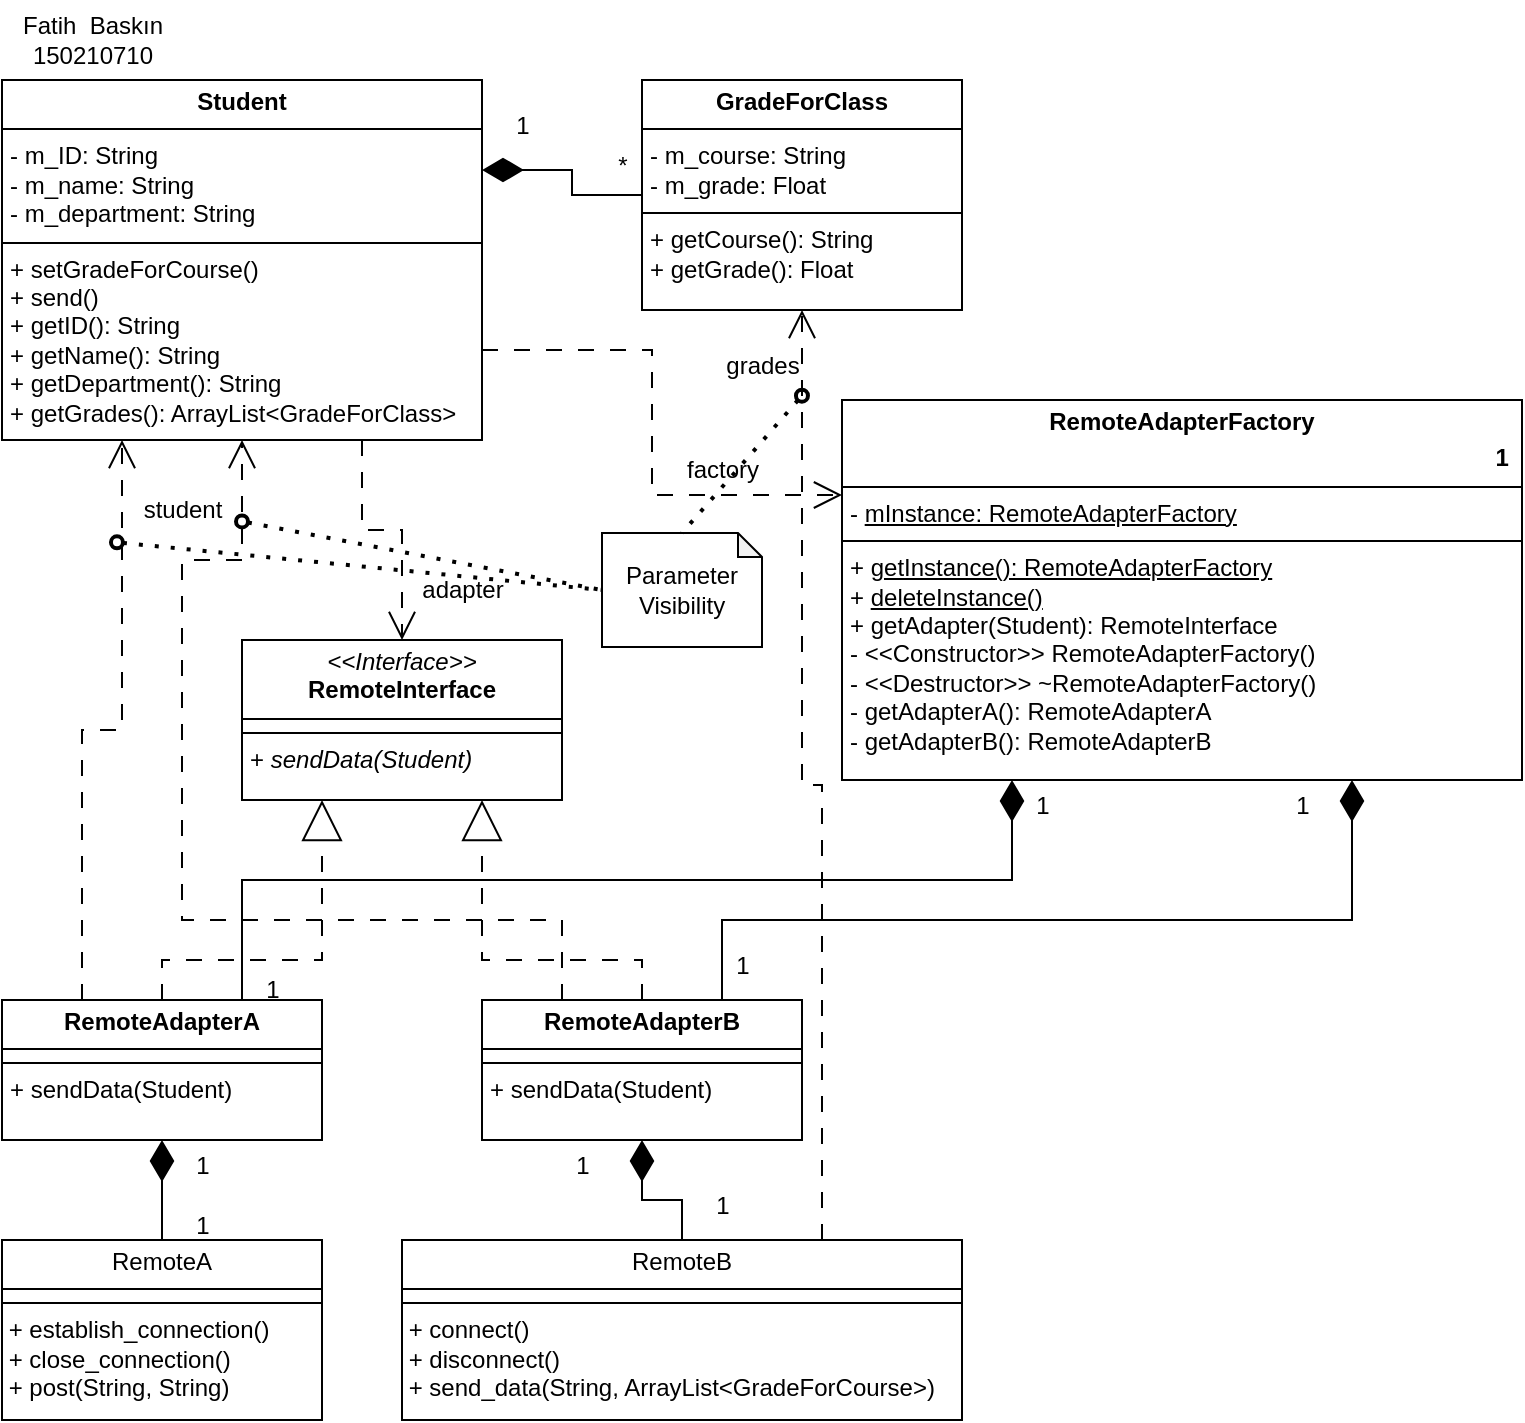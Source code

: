 <mxfile version="24.2.1" type="google">
  <diagram name="Sayfa -1" id="UvITlpwWKzXGR2NqDm1M">
    <mxGraphModel grid="1" page="1" gridSize="10" guides="1" tooltips="1" connect="1" arrows="1" fold="1" pageScale="1" pageWidth="827" pageHeight="1169" math="0" shadow="0">
      <root>
        <mxCell id="0" />
        <mxCell id="1" parent="0" />
        <mxCell id="0XwNcyp3eTYj47bVXHSC-2" value="&lt;p style=&quot;margin:0px;margin-top:4px;text-align:center;&quot;&gt;&lt;i&gt;&amp;lt;&amp;lt;Interface&amp;gt;&amp;gt;&lt;/i&gt;&lt;br&gt;&lt;b&gt;RemoteInterface&lt;/b&gt;&lt;/p&gt;&lt;hr size=&quot;1&quot; style=&quot;border-style:solid;&quot;&gt;&lt;hr size=&quot;1&quot; style=&quot;border-style:solid;&quot;&gt;&lt;p style=&quot;margin:0px;margin-left:4px;&quot;&gt;+ &lt;i&gt;sendData(Student)&lt;/i&gt;&lt;/p&gt;" style="verticalAlign=top;align=left;overflow=fill;html=1;whiteSpace=wrap;" vertex="1" parent="1">
          <mxGeometry x="160" y="360" width="160" height="80" as="geometry" />
        </mxCell>
        <mxCell id="0XwNcyp3eTYj47bVXHSC-42" style="edgeStyle=orthogonalEdgeStyle;rounded=0;orthogonalLoop=1;jettySize=auto;html=1;exitX=0.5;exitY=0;exitDx=0;exitDy=0;entryX=0.25;entryY=1;entryDx=0;entryDy=0;endArrow=block;endFill=0;endSize=18;dashed=1;dashPattern=8 8;" edge="1" parent="1" source="0XwNcyp3eTYj47bVXHSC-34" target="0XwNcyp3eTYj47bVXHSC-2">
          <mxGeometry relative="1" as="geometry">
            <Array as="points">
              <mxPoint x="120" y="520" />
              <mxPoint x="200" y="520" />
            </Array>
          </mxGeometry>
        </mxCell>
        <mxCell id="0XwNcyp3eTYj47bVXHSC-45" style="edgeStyle=orthogonalEdgeStyle;rounded=0;orthogonalLoop=1;jettySize=auto;html=1;exitX=0.75;exitY=0;exitDx=0;exitDy=0;endArrow=diamondThin;endFill=1;endSize=18;entryX=0.25;entryY=1;entryDx=0;entryDy=0;" edge="1" parent="1" source="0XwNcyp3eTYj47bVXHSC-34" target="0XwNcyp3eTYj47bVXHSC-44">
          <mxGeometry relative="1" as="geometry">
            <mxPoint x="530" y="480" as="targetPoint" />
            <Array as="points">
              <mxPoint x="160" y="480" />
              <mxPoint x="545" y="480" />
            </Array>
          </mxGeometry>
        </mxCell>
        <mxCell id="0XwNcyp3eTYj47bVXHSC-61" style="edgeStyle=orthogonalEdgeStyle;rounded=0;orthogonalLoop=1;jettySize=auto;html=1;exitX=0.25;exitY=0;exitDx=0;exitDy=0;entryX=0.25;entryY=1;entryDx=0;entryDy=0;dashed=1;dashPattern=8 8;endArrow=open;endFill=0;endSize=12;" edge="1" parent="1" source="0XwNcyp3eTYj47bVXHSC-34" target="0XwNcyp3eTYj47bVXHSC-55">
          <mxGeometry relative="1" as="geometry" />
        </mxCell>
        <mxCell id="0XwNcyp3eTYj47bVXHSC-34" value="&lt;p style=&quot;margin:0px;margin-top:4px;text-align:center;&quot;&gt;&lt;b&gt;RemoteAdapterA&lt;/b&gt;&lt;/p&gt;&lt;hr size=&quot;1&quot; style=&quot;border-style:solid;&quot;&gt;&lt;hr size=&quot;1&quot; style=&quot;border-style:solid;&quot;&gt;&lt;p style=&quot;margin:0px;margin-left:4px;&quot;&gt;+ sendData(Student)&lt;/p&gt;" style="verticalAlign=top;align=left;overflow=fill;html=1;whiteSpace=wrap;" vertex="1" parent="1">
          <mxGeometry x="40" y="540" width="160" height="70" as="geometry" />
        </mxCell>
        <mxCell id="0XwNcyp3eTYj47bVXHSC-41" style="edgeStyle=orthogonalEdgeStyle;rounded=0;orthogonalLoop=1;jettySize=auto;html=1;exitX=0.5;exitY=0;exitDx=0;exitDy=0;endArrow=diamondThin;endFill=1;endSize=18;" edge="1" parent="1" source="0XwNcyp3eTYj47bVXHSC-36" target="0XwNcyp3eTYj47bVXHSC-34">
          <mxGeometry relative="1" as="geometry" />
        </mxCell>
        <mxCell id="0XwNcyp3eTYj47bVXHSC-36" value="&lt;p style=&quot;margin:0px;margin-top:4px;text-align:center;&quot;&gt;RemoteA&lt;/p&gt;&lt;hr size=&quot;1&quot; style=&quot;border-style:solid;&quot;&gt;&lt;hr size=&quot;1&quot; style=&quot;border-style:solid;&quot;&gt;&lt;div&gt;&amp;nbsp;+ establish_connection()&lt;/div&gt;&lt;div&gt;&amp;nbsp;+ close_connection()&lt;/div&gt;&amp;nbsp;+ post(String, String)&lt;p style=&quot;margin:0px;margin-left:4px;&quot;&gt;&lt;/p&gt;" style="verticalAlign=top;align=left;overflow=fill;html=1;whiteSpace=wrap;" vertex="1" parent="1">
          <mxGeometry x="40" y="660" width="160" height="90" as="geometry" />
        </mxCell>
        <mxCell id="0XwNcyp3eTYj47bVXHSC-43" style="edgeStyle=orthogonalEdgeStyle;rounded=0;orthogonalLoop=1;jettySize=auto;html=1;exitX=0.5;exitY=0;exitDx=0;exitDy=0;entryX=0.75;entryY=1;entryDx=0;entryDy=0;endArrow=block;endFill=0;endSize=18;dashed=1;dashPattern=8 8;" edge="1" parent="1" source="0XwNcyp3eTYj47bVXHSC-38" target="0XwNcyp3eTYj47bVXHSC-2">
          <mxGeometry relative="1" as="geometry">
            <Array as="points">
              <mxPoint x="360" y="520" />
              <mxPoint x="280" y="520" />
            </Array>
          </mxGeometry>
        </mxCell>
        <mxCell id="0XwNcyp3eTYj47bVXHSC-46" style="edgeStyle=orthogonalEdgeStyle;rounded=0;orthogonalLoop=1;jettySize=auto;html=1;exitX=0.75;exitY=0;exitDx=0;exitDy=0;entryX=0.75;entryY=1;entryDx=0;entryDy=0;endArrow=diamondThin;endFill=1;endSize=18;" edge="1" parent="1" source="0XwNcyp3eTYj47bVXHSC-38" target="0XwNcyp3eTYj47bVXHSC-44">
          <mxGeometry relative="1" as="geometry">
            <Array as="points">
              <mxPoint x="400" y="500" />
              <mxPoint x="715" y="500" />
            </Array>
          </mxGeometry>
        </mxCell>
        <mxCell id="0XwNcyp3eTYj47bVXHSC-62" style="edgeStyle=orthogonalEdgeStyle;rounded=0;orthogonalLoop=1;jettySize=auto;html=1;exitX=0.25;exitY=0;exitDx=0;exitDy=0;entryX=0.5;entryY=1;entryDx=0;entryDy=0;dashed=1;dashPattern=8 8;endSize=12;endArrow=open;endFill=0;" edge="1" parent="1" source="0XwNcyp3eTYj47bVXHSC-38" target="0XwNcyp3eTYj47bVXHSC-55">
          <mxGeometry relative="1" as="geometry">
            <Array as="points">
              <mxPoint x="320" y="500" />
              <mxPoint x="130" y="500" />
              <mxPoint x="130" y="320" />
              <mxPoint x="160" y="320" />
            </Array>
          </mxGeometry>
        </mxCell>
        <mxCell id="0XwNcyp3eTYj47bVXHSC-38" value="&lt;p style=&quot;margin:0px;margin-top:4px;text-align:center;&quot;&gt;&lt;b&gt;RemoteAdapterB&lt;/b&gt;&lt;/p&gt;&lt;hr size=&quot;1&quot; style=&quot;border-style:solid;&quot;&gt;&lt;hr size=&quot;1&quot; style=&quot;border-style:solid;&quot;&gt;&lt;p style=&quot;margin:0px;margin-left:4px;&quot;&gt;+ sendData(Student)&lt;/p&gt;" style="verticalAlign=top;align=left;overflow=fill;html=1;whiteSpace=wrap;" vertex="1" parent="1">
          <mxGeometry x="280" y="540" width="160" height="70" as="geometry" />
        </mxCell>
        <mxCell id="0XwNcyp3eTYj47bVXHSC-40" style="edgeStyle=orthogonalEdgeStyle;rounded=0;orthogonalLoop=1;jettySize=auto;html=1;exitX=0.5;exitY=0;exitDx=0;exitDy=0;endArrow=diamondThin;endFill=1;endSize=18;" edge="1" parent="1" source="0XwNcyp3eTYj47bVXHSC-39" target="0XwNcyp3eTYj47bVXHSC-38">
          <mxGeometry relative="1" as="geometry" />
        </mxCell>
        <mxCell id="0XwNcyp3eTYj47bVXHSC-63" style="edgeStyle=orthogonalEdgeStyle;rounded=0;orthogonalLoop=1;jettySize=auto;html=1;exitX=0.75;exitY=0;exitDx=0;exitDy=0;endArrow=open;endFill=0;dashed=1;dashPattern=8 8;endSize=12;" edge="1" parent="1" source="0XwNcyp3eTYj47bVXHSC-39" target="0XwNcyp3eTYj47bVXHSC-56">
          <mxGeometry relative="1" as="geometry" />
        </mxCell>
        <mxCell id="0XwNcyp3eTYj47bVXHSC-39" value="&lt;p style=&quot;margin:0px;margin-top:4px;text-align:center;&quot;&gt;RemoteB&lt;/p&gt;&lt;hr size=&quot;1&quot; style=&quot;border-style:solid;&quot;&gt;&lt;hr size=&quot;1&quot; style=&quot;border-style:solid;&quot;&gt;&lt;div&gt;&amp;nbsp;+ connect()&lt;/div&gt;&lt;div&gt;&amp;nbsp;+ disconnect()&lt;/div&gt;&amp;nbsp;+ send_data(String, ArrayList&amp;lt;GradeForCourse&amp;gt;)&lt;p style=&quot;margin:0px;margin-left:4px;&quot;&gt;&lt;/p&gt;" style="verticalAlign=top;align=left;overflow=fill;html=1;whiteSpace=wrap;" vertex="1" parent="1">
          <mxGeometry x="240" y="660" width="280" height="90" as="geometry" />
        </mxCell>
        <mxCell id="0XwNcyp3eTYj47bVXHSC-44" value="&lt;p style=&quot;margin:0px;margin-top:4px;text-align:center;&quot;&gt;&lt;b&gt;RemoteAdapterFactory&lt;/b&gt;&lt;/p&gt;&lt;p style=&quot;margin:0px;margin-top:4px;text-align:center;&quot;&gt;&lt;b&gt;&lt;span style=&quot;white-space: pre;&quot;&gt;&#x9;&lt;/span&gt;&lt;span style=&quot;white-space: pre;&quot;&gt;&#x9;&lt;/span&gt;&lt;span style=&quot;white-space: pre;&quot;&gt;&#x9;&lt;/span&gt;&lt;span style=&quot;white-space: pre;&quot;&gt;&#x9;&lt;/span&gt;&lt;span style=&quot;white-space: pre;&quot;&gt;&#x9;&lt;/span&gt;&lt;span style=&quot;white-space: pre;&quot;&gt;&#x9;&lt;/span&gt;&lt;span style=&quot;white-space: pre;&quot;&gt;&#x9;&lt;/span&gt;&lt;span style=&quot;white-space: pre;&quot;&gt;&#x9;&lt;/span&gt;&lt;span style=&quot;white-space: pre;&quot;&gt;&#x9;&lt;/span&gt;&lt;span style=&quot;white-space: pre;&quot;&gt;&#x9;&lt;/span&gt;&lt;span style=&quot;white-space: pre;&quot;&gt;&#x9;&lt;/span&gt;&lt;span style=&quot;white-space: pre;&quot;&gt;&#x9;&lt;/span&gt;1&lt;br&gt;&lt;/b&gt;&lt;/p&gt;&lt;hr size=&quot;1&quot; style=&quot;border-style:solid;&quot;&gt;&lt;p style=&quot;margin:0px;margin-left:4px;&quot;&gt;- &lt;u&gt;mInstance: RemoteAdapterFactory&lt;/u&gt;&lt;/p&gt;&lt;hr size=&quot;1&quot; style=&quot;border-style:solid;&quot;&gt;&lt;p style=&quot;margin:0px;margin-left:4px;&quot;&gt;+ &lt;u&gt;getInstance(): RemoteAdapterFactory&lt;/u&gt;&lt;/p&gt;&lt;p style=&quot;margin:0px;margin-left:4px;&quot;&gt;+ &lt;u&gt;deleteInstance()&lt;/u&gt;&lt;/p&gt;&lt;p style=&quot;margin:0px;margin-left:4px;&quot;&gt;+ getAdapter(Student): RemoteInterface&lt;/p&gt;&lt;p style=&quot;margin:0px;margin-left:4px;&quot;&gt;- &amp;lt;&amp;lt;Constructor&amp;gt;&amp;gt; RemoteAdapterFactory()&lt;/p&gt;&lt;p style=&quot;margin:0px;margin-left:4px;&quot;&gt;- &amp;lt;&amp;lt;Destructor&amp;gt;&amp;gt; ~RemoteAdapterFactory()&lt;/p&gt;&lt;p style=&quot;margin:0px;margin-left:4px;&quot;&gt;- getAdapterA(): RemoteAdapterA&lt;/p&gt;&lt;p style=&quot;margin:0px;margin-left:4px;&quot;&gt;- getAdapterB(): RemoteAdapterB&lt;br&gt;&lt;/p&gt;" style="verticalAlign=top;align=left;overflow=fill;html=1;whiteSpace=wrap;" vertex="1" parent="1">
          <mxGeometry x="460" y="240" width="340" height="190" as="geometry" />
        </mxCell>
        <mxCell id="0XwNcyp3eTYj47bVXHSC-59" style="edgeStyle=orthogonalEdgeStyle;rounded=0;orthogonalLoop=1;jettySize=auto;html=1;exitX=1;exitY=0.75;exitDx=0;exitDy=0;entryX=0;entryY=0.25;entryDx=0;entryDy=0;dashed=1;dashPattern=8 8;endArrow=open;endFill=0;endSize=12;" edge="1" parent="1" source="0XwNcyp3eTYj47bVXHSC-55" target="0XwNcyp3eTYj47bVXHSC-44">
          <mxGeometry relative="1" as="geometry" />
        </mxCell>
        <mxCell id="0XwNcyp3eTYj47bVXHSC-60" style="edgeStyle=orthogonalEdgeStyle;rounded=0;orthogonalLoop=1;jettySize=auto;html=1;exitX=0.75;exitY=1;exitDx=0;exitDy=0;endSize=12;endArrow=open;endFill=0;dashed=1;dashPattern=8 8;" edge="1" parent="1" source="0XwNcyp3eTYj47bVXHSC-55" target="0XwNcyp3eTYj47bVXHSC-2">
          <mxGeometry relative="1" as="geometry" />
        </mxCell>
        <mxCell id="0XwNcyp3eTYj47bVXHSC-55" value="&lt;p style=&quot;margin:0px;margin-top:4px;text-align:center;&quot;&gt;&lt;b&gt;Student&lt;/b&gt;&lt;/p&gt;&lt;hr size=&quot;1&quot; style=&quot;border-style:solid;&quot;&gt;&lt;p style=&quot;margin:0px;margin-left:4px;&quot;&gt;- m_ID: String&lt;br&gt;&lt;/p&gt;&lt;p style=&quot;margin:0px;margin-left:4px;&quot;&gt;- m_name: String&lt;br&gt;&lt;/p&gt;&lt;p style=&quot;margin:0px;margin-left:4px;&quot;&gt;- m_department: String&lt;br&gt;&lt;/p&gt;&lt;hr size=&quot;1&quot; style=&quot;border-style:solid;&quot;&gt;&lt;p style=&quot;margin:0px;margin-left:4px;&quot;&gt;+ setGradeForCourse()&lt;/p&gt;&lt;p style=&quot;margin:0px;margin-left:4px;&quot;&gt;+ send()&lt;/p&gt;&lt;p style=&quot;margin:0px;margin-left:4px;&quot;&gt;+ getID(): String&lt;br&gt;&lt;/p&gt;&lt;p style=&quot;margin:0px;margin-left:4px;&quot;&gt;+ getName(): String&lt;br&gt;&lt;/p&gt;&lt;p style=&quot;margin:0px;margin-left:4px;&quot;&gt;+ getDepartment(): String&lt;br&gt;&lt;/p&gt;&lt;p style=&quot;margin:0px;margin-left:4px;&quot;&gt;+ getGrades(): ArrayList&amp;lt;GradeForClass&amp;gt;&lt;br&gt;&lt;/p&gt;" style="verticalAlign=top;align=left;overflow=fill;html=1;whiteSpace=wrap;" vertex="1" parent="1">
          <mxGeometry x="40" y="80" width="240" height="180" as="geometry" />
        </mxCell>
        <mxCell id="0XwNcyp3eTYj47bVXHSC-58" style="edgeStyle=orthogonalEdgeStyle;rounded=0;orthogonalLoop=1;jettySize=auto;html=1;exitX=0;exitY=0.5;exitDx=0;exitDy=0;entryX=1;entryY=0.25;entryDx=0;entryDy=0;endArrow=diamondThin;endFill=1;endSize=18;" edge="1" parent="1" source="0XwNcyp3eTYj47bVXHSC-56" target="0XwNcyp3eTYj47bVXHSC-55">
          <mxGeometry relative="1" as="geometry" />
        </mxCell>
        <mxCell id="0XwNcyp3eTYj47bVXHSC-56" value="&lt;p style=&quot;margin:0px;margin-top:4px;text-align:center;&quot;&gt;&lt;b&gt;GradeForClass&lt;/b&gt;&lt;/p&gt;&lt;hr size=&quot;1&quot; style=&quot;border-style:solid;&quot;&gt;&lt;p style=&quot;margin:0px;margin-left:4px;&quot;&gt;- m_course: String&lt;/p&gt;&lt;p style=&quot;margin:0px;margin-left:4px;&quot;&gt;- m_grade: Float&lt;br&gt;&lt;/p&gt;&lt;hr size=&quot;1&quot; style=&quot;border-style:solid;&quot;&gt;&lt;p style=&quot;margin:0px;margin-left:4px;&quot;&gt;+ getCourse(): String&lt;/p&gt;&lt;p style=&quot;margin:0px;margin-left:4px;&quot;&gt;+ getGrade(): Float&lt;br&gt;&lt;/p&gt;" style="verticalAlign=top;align=left;overflow=fill;html=1;whiteSpace=wrap;" vertex="1" parent="1">
          <mxGeometry x="360" y="80" width="160" height="115" as="geometry" />
        </mxCell>
        <mxCell id="0XwNcyp3eTYj47bVXHSC-64" value="&lt;div&gt;Fatih&amp;nbsp; Baskın&lt;/div&gt;&lt;div&gt;150210710&lt;br&gt;&lt;/div&gt;" style="text;html=1;align=center;verticalAlign=middle;resizable=0;points=[];autosize=1;strokeColor=none;fillColor=none;" vertex="1" parent="1">
          <mxGeometry x="40" y="40" width="90" height="40" as="geometry" />
        </mxCell>
        <mxCell id="0XwNcyp3eTYj47bVXHSC-65" value="1" style="text;html=1;align=center;verticalAlign=middle;resizable=0;points=[];autosize=1;strokeColor=none;fillColor=none;" vertex="1" parent="1">
          <mxGeometry x="675" y="428" width="30" height="30" as="geometry" />
        </mxCell>
        <mxCell id="0XwNcyp3eTYj47bVXHSC-66" value="1" style="text;html=1;align=center;verticalAlign=middle;resizable=0;points=[];autosize=1;strokeColor=none;fillColor=none;" vertex="1" parent="1">
          <mxGeometry x="545" y="428" width="30" height="30" as="geometry" />
        </mxCell>
        <mxCell id="0XwNcyp3eTYj47bVXHSC-67" value="1" style="text;html=1;align=center;verticalAlign=middle;resizable=0;points=[];autosize=1;strokeColor=none;fillColor=none;" vertex="1" parent="1">
          <mxGeometry x="395" y="508" width="30" height="30" as="geometry" />
        </mxCell>
        <mxCell id="0XwNcyp3eTYj47bVXHSC-68" value="1" style="text;html=1;align=center;verticalAlign=middle;resizable=0;points=[];autosize=1;strokeColor=none;fillColor=none;" vertex="1" parent="1">
          <mxGeometry x="160" y="520" width="30" height="30" as="geometry" />
        </mxCell>
        <mxCell id="0XwNcyp3eTYj47bVXHSC-69" value="1" style="text;html=1;align=center;verticalAlign=middle;resizable=0;points=[];autosize=1;strokeColor=none;fillColor=none;" vertex="1" parent="1">
          <mxGeometry x="125" y="608" width="30" height="30" as="geometry" />
        </mxCell>
        <mxCell id="0XwNcyp3eTYj47bVXHSC-70" value="1" style="text;html=1;align=center;verticalAlign=middle;resizable=0;points=[];autosize=1;strokeColor=none;fillColor=none;" vertex="1" parent="1">
          <mxGeometry x="125" y="638" width="30" height="30" as="geometry" />
        </mxCell>
        <mxCell id="0XwNcyp3eTYj47bVXHSC-71" value="1" style="text;html=1;align=center;verticalAlign=middle;resizable=0;points=[];autosize=1;strokeColor=none;fillColor=none;" vertex="1" parent="1">
          <mxGeometry x="315" y="608" width="30" height="30" as="geometry" />
        </mxCell>
        <mxCell id="0XwNcyp3eTYj47bVXHSC-72" value="1" style="text;html=1;align=center;verticalAlign=middle;resizable=0;points=[];autosize=1;strokeColor=none;fillColor=none;" vertex="1" parent="1">
          <mxGeometry x="385" y="628" width="30" height="30" as="geometry" />
        </mxCell>
        <mxCell id="0XwNcyp3eTYj47bVXHSC-73" value="1" style="text;html=1;align=center;verticalAlign=middle;resizable=0;points=[];autosize=1;strokeColor=none;fillColor=none;" vertex="1" parent="1">
          <mxGeometry x="285" y="88" width="30" height="30" as="geometry" />
        </mxCell>
        <mxCell id="0XwNcyp3eTYj47bVXHSC-74" value="*" style="text;html=1;align=center;verticalAlign=middle;resizable=0;points=[];autosize=1;strokeColor=none;fillColor=none;" vertex="1" parent="1">
          <mxGeometry x="335" y="108" width="30" height="30" as="geometry" />
        </mxCell>
        <mxCell id="0XwNcyp3eTYj47bVXHSC-75" value="factory" style="text;html=1;align=center;verticalAlign=middle;resizable=0;points=[];autosize=1;strokeColor=none;fillColor=none;" vertex="1" parent="1">
          <mxGeometry x="370" y="260" width="60" height="30" as="geometry" />
        </mxCell>
        <mxCell id="0XwNcyp3eTYj47bVXHSC-76" value="adapter" style="text;html=1;align=center;verticalAlign=middle;resizable=0;points=[];autosize=1;strokeColor=none;fillColor=none;" vertex="1" parent="1">
          <mxGeometry x="240" y="320" width="60" height="30" as="geometry" />
        </mxCell>
        <mxCell id="0XwNcyp3eTYj47bVXHSC-77" value="student" style="text;html=1;align=center;verticalAlign=middle;resizable=0;points=[];autosize=1;strokeColor=none;fillColor=none;" vertex="1" parent="1">
          <mxGeometry x="100" y="280" width="60" height="30" as="geometry" />
        </mxCell>
        <mxCell id="0XwNcyp3eTYj47bVXHSC-81" value="Parameter Visibility" style="shape=note;whiteSpace=wrap;html=1;backgroundOutline=1;darkOpacity=0.05;size=12;" vertex="1" parent="1">
          <mxGeometry x="340" y="306.5" width="80" height="57" as="geometry" />
        </mxCell>
        <mxCell id="0XwNcyp3eTYj47bVXHSC-82" value="grades" style="text;html=1;align=center;verticalAlign=middle;resizable=0;points=[];autosize=1;strokeColor=none;fillColor=none;" vertex="1" parent="1">
          <mxGeometry x="390" y="208" width="60" height="30" as="geometry" />
        </mxCell>
        <mxCell id="0XwNcyp3eTYj47bVXHSC-87" value="" style="endArrow=none;dashed=1;html=1;dashPattern=1 3;strokeWidth=2;rounded=0;entryX=0;entryY=0.5;entryDx=0;entryDy=0;entryPerimeter=0;endFill=0;startArrow=oval;startFill=0;" edge="1" parent="1" source="0XwNcyp3eTYj47bVXHSC-77" target="0XwNcyp3eTYj47bVXHSC-81">
          <mxGeometry width="50" height="50" relative="1" as="geometry">
            <mxPoint x="340" y="370" as="sourcePoint" />
            <mxPoint x="390" y="320" as="targetPoint" />
          </mxGeometry>
        </mxCell>
        <mxCell id="0XwNcyp3eTYj47bVXHSC-88" value="" style="endArrow=none;dashed=1;html=1;dashPattern=1 3;strokeWidth=2;rounded=0;entryX=0;entryY=0.5;entryDx=0;entryDy=0;entryPerimeter=0;endFill=0;startArrow=oval;startFill=0;exitX=-0.042;exitY=1.039;exitDx=0;exitDy=0;exitPerimeter=0;" edge="1" parent="1" source="0XwNcyp3eTYj47bVXHSC-77" target="0XwNcyp3eTYj47bVXHSC-81">
          <mxGeometry width="50" height="50" relative="1" as="geometry">
            <mxPoint x="170" y="309" as="sourcePoint" />
            <mxPoint x="320" y="332" as="targetPoint" />
          </mxGeometry>
        </mxCell>
        <mxCell id="0XwNcyp3eTYj47bVXHSC-89" value="" style="endArrow=none;dashed=1;html=1;dashPattern=1 3;strokeWidth=2;rounded=0;entryX=0.5;entryY=0;entryDx=0;entryDy=0;entryPerimeter=0;endFill=0;startArrow=oval;startFill=0;exitX=0.833;exitY=0.994;exitDx=0;exitDy=0;exitPerimeter=0;targetPerimeterSpacing=0;sourcePerimeterSpacing=0;" edge="1" parent="1" source="0XwNcyp3eTYj47bVXHSC-82" target="0XwNcyp3eTYj47bVXHSC-81">
          <mxGeometry width="50" height="50" relative="1" as="geometry">
            <mxPoint x="180" y="319" as="sourcePoint" />
            <mxPoint x="330" y="342" as="targetPoint" />
          </mxGeometry>
        </mxCell>
      </root>
    </mxGraphModel>
  </diagram>
</mxfile>
